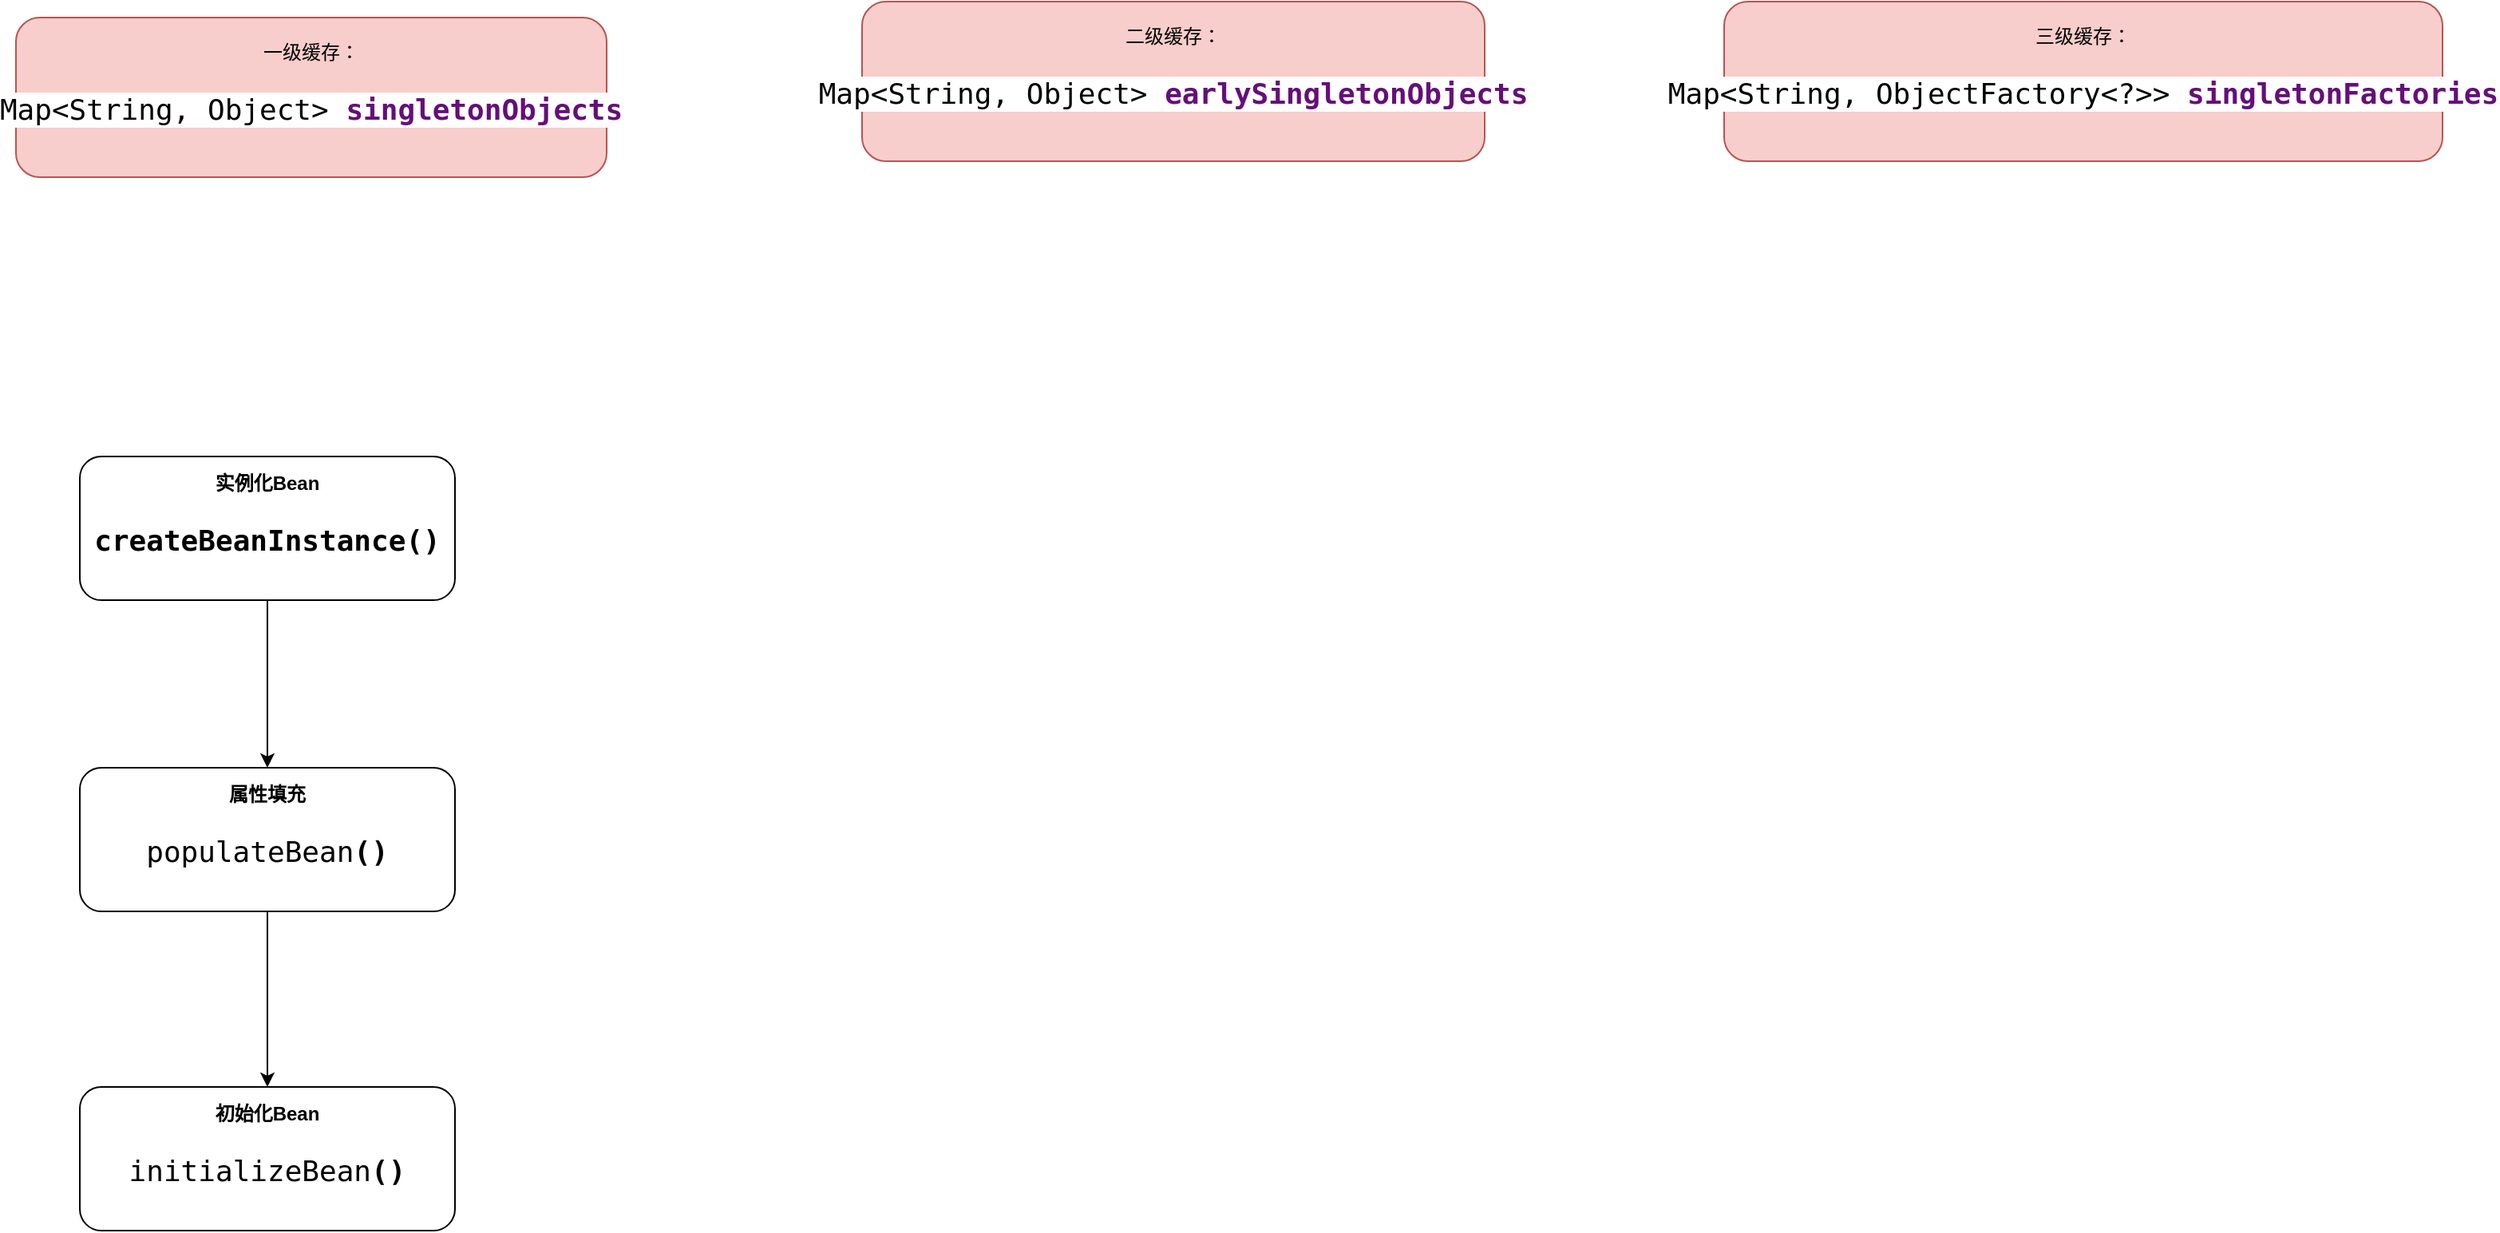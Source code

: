 <mxfile version="24.7.7">
  <diagram name="第 1 页" id="6RylVw3g7EhP-lsxFx7U">
    <mxGraphModel dx="2074" dy="746" grid="1" gridSize="10" guides="1" tooltips="1" connect="1" arrows="1" fold="1" page="1" pageScale="1" pageWidth="827" pageHeight="1169" math="0" shadow="0">
      <root>
        <mxCell id="0" />
        <mxCell id="1" parent="0" />
        <mxCell id="d3hzj_n655Mc2UOrFgAX-1" value="一级缓存：&lt;div&gt;&lt;pre style=&quot;background-color: rgb(255, 255, 255); font-family: &amp;quot;JetBrains Mono&amp;quot;, monospace; font-size: 13.5pt;&quot;&gt;Map&amp;lt;String, Object&amp;gt; &lt;span style=&quot;color:#660e7a;font-weight:bold;&quot;&gt;singletonObjects&lt;/span&gt;&lt;/pre&gt;&lt;/div&gt;" style="rounded=1;whiteSpace=wrap;html=1;fillColor=#f8cecc;strokeColor=#b85450;" vertex="1" parent="1">
          <mxGeometry x="410" y="310" width="370" height="100" as="geometry" />
        </mxCell>
        <mxCell id="d3hzj_n655Mc2UOrFgAX-2" value="二级缓存：&lt;div&gt;&lt;pre style=&quot;background-color: rgb(255, 255, 255); font-family: &amp;quot;JetBrains Mono&amp;quot;, monospace; font-size: 13.5pt;&quot;&gt;&lt;pre style=&quot;font-family: &amp;quot;JetBrains Mono&amp;quot;, monospace; font-size: 13.5pt;&quot;&gt;Map&amp;lt;String, Object&amp;gt; &lt;span style=&quot;color:#660e7a;font-weight:bold;&quot;&gt;earlySingletonObjects&lt;/span&gt;&lt;/pre&gt;&lt;/pre&gt;&lt;/div&gt;" style="rounded=1;whiteSpace=wrap;html=1;fillColor=#f8cecc;strokeColor=#b85450;" vertex="1" parent="1">
          <mxGeometry x="940" y="300" width="390" height="100" as="geometry" />
        </mxCell>
        <mxCell id="d3hzj_n655Mc2UOrFgAX-4" value="三级缓存：&lt;div&gt;&lt;pre style=&quot;background-color: rgb(255, 255, 255); font-family: &amp;quot;JetBrains Mono&amp;quot;, monospace; font-size: 13.5pt;&quot;&gt;&lt;pre style=&quot;font-family: &amp;quot;JetBrains Mono&amp;quot;, monospace; font-size: 13.5pt;&quot;&gt;Map&amp;lt;String, ObjectFactory&amp;lt;?&amp;gt;&amp;gt; &lt;span style=&quot;color:#660e7a;font-weight:bold;&quot;&gt;singletonFactories&lt;/span&gt;&lt;/pre&gt;&lt;/pre&gt;&lt;/div&gt;" style="rounded=1;whiteSpace=wrap;html=1;fillColor=#f8cecc;strokeColor=#b85450;" vertex="1" parent="1">
          <mxGeometry x="1480" y="300" width="450" height="100" as="geometry" />
        </mxCell>
        <mxCell id="d3hzj_n655Mc2UOrFgAX-5" value="&lt;b&gt;实例化Bean&lt;/b&gt;&lt;div&gt;&lt;pre style=&quot;background-color: rgb(255, 255, 255); font-family: &amp;quot;JetBrains Mono&amp;quot;, monospace; font-size: 13.5pt;&quot;&gt;&lt;b&gt;createBeanInstance()&lt;/b&gt;&lt;/pre&gt;&lt;/div&gt;" style="rounded=1;whiteSpace=wrap;html=1;" vertex="1" parent="1">
          <mxGeometry x="450" y="585" width="235" height="90" as="geometry" />
        </mxCell>
        <mxCell id="d3hzj_n655Mc2UOrFgAX-9" style="edgeStyle=orthogonalEdgeStyle;rounded=0;orthogonalLoop=1;jettySize=auto;html=1;exitX=0.5;exitY=1;exitDx=0;exitDy=0;entryX=0.5;entryY=0;entryDx=0;entryDy=0;" edge="1" parent="1" source="d3hzj_n655Mc2UOrFgAX-6" target="d3hzj_n655Mc2UOrFgAX-8">
          <mxGeometry relative="1" as="geometry" />
        </mxCell>
        <mxCell id="d3hzj_n655Mc2UOrFgAX-6" value="&lt;b&gt;属性填充&lt;/b&gt;&lt;br&gt;&lt;div&gt;&lt;pre style=&quot;background-color: rgb(255, 255, 255); font-family: &amp;quot;JetBrains Mono&amp;quot;, monospace; font-size: 13.5pt;&quot;&gt;populateBean&lt;b&gt;()&lt;/b&gt;&lt;/pre&gt;&lt;/div&gt;" style="rounded=1;whiteSpace=wrap;html=1;" vertex="1" parent="1">
          <mxGeometry x="450" y="780" width="235" height="90" as="geometry" />
        </mxCell>
        <mxCell id="d3hzj_n655Mc2UOrFgAX-7" value="" style="endArrow=classic;html=1;rounded=0;exitX=0.5;exitY=1;exitDx=0;exitDy=0;entryX=0.5;entryY=0;entryDx=0;entryDy=0;" edge="1" parent="1" source="d3hzj_n655Mc2UOrFgAX-5" target="d3hzj_n655Mc2UOrFgAX-6">
          <mxGeometry width="50" height="50" relative="1" as="geometry">
            <mxPoint x="890" y="710" as="sourcePoint" />
            <mxPoint x="940" y="660" as="targetPoint" />
          </mxGeometry>
        </mxCell>
        <mxCell id="d3hzj_n655Mc2UOrFgAX-8" value="&lt;b&gt;初始化Bean&lt;/b&gt;&lt;br&gt;&lt;div&gt;&lt;pre style=&quot;background-color: rgb(255, 255, 255); font-family: &amp;quot;JetBrains Mono&amp;quot;, monospace; font-size: 13.5pt;&quot;&gt;initializeBean&lt;b&gt;()&lt;/b&gt;&lt;/pre&gt;&lt;/div&gt;" style="rounded=1;whiteSpace=wrap;html=1;" vertex="1" parent="1">
          <mxGeometry x="450" y="980" width="235" height="90" as="geometry" />
        </mxCell>
      </root>
    </mxGraphModel>
  </diagram>
</mxfile>
